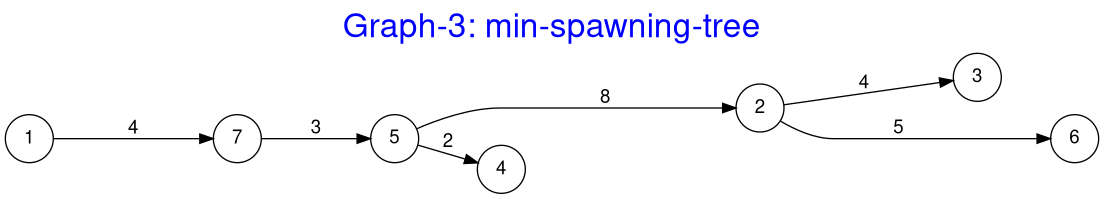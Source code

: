 @startdot
digraph a {
    label = "Graph-3: min-spawning-tree"
    labelloc  =  t
    fontsize  = 25
    fontcolor = blue

    fontname="Helvetica,Arial,sans-serif"
    node [fontname="Helvetica,Arial,sans-serif"]
    edge [fontname="Helvetica,Arial,sans-serif"]
    rankdir=LR;
    node [shape = circle];
    edge[arrowhead="normal"];
    1 -> 7 [label = "4", minlen=3];
    2 -> 3 [label = "4", minlen=3];
    2 -> 6 [label = "5", minlen=4];
    5 -> 2 [label = "8", minlen=5];
    5 -> 4 [label = "2", minlen=1];
    7 -> 5 [label = "3", minlen=2];
}
@enddot
